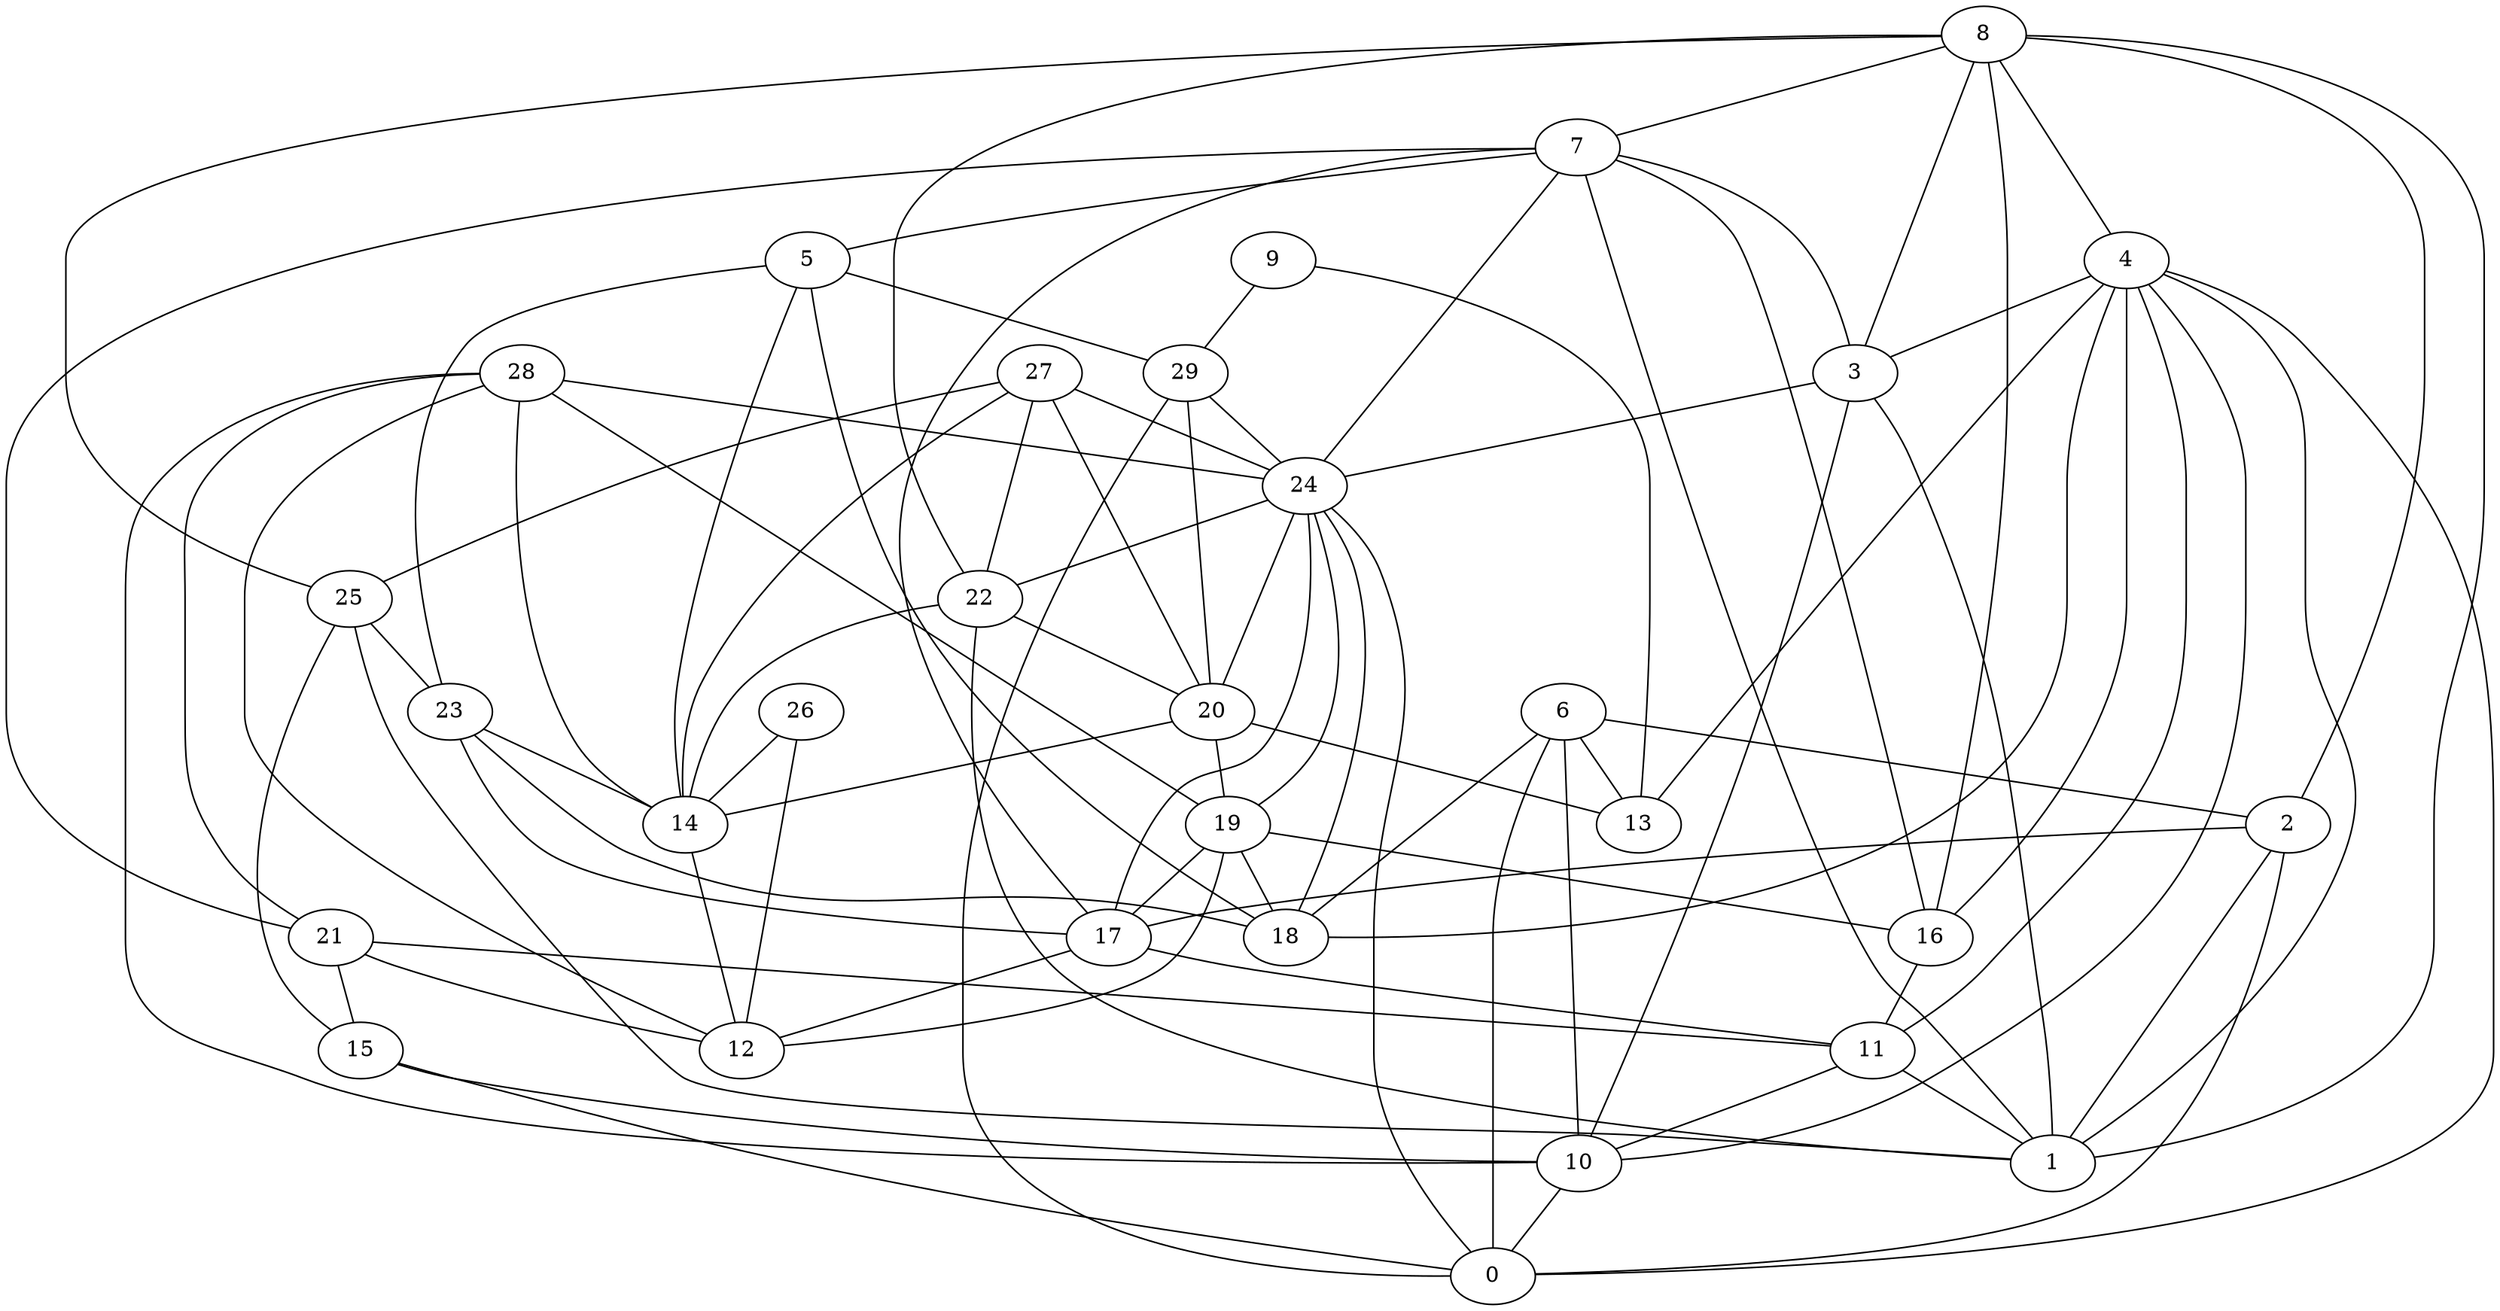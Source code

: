 digraph GG_graph {

subgraph G_graph {
edge [color = black]
"20" -> "13" [dir = none]
"20" -> "14" [dir = none]
"16" -> "11" [dir = none]
"22" -> "20" [dir = none]
"9" -> "13" [dir = none]
"9" -> "29" [dir = none]
"28" -> "14" [dir = none]
"28" -> "12" [dir = none]
"28" -> "24" [dir = none]
"28" -> "10" [dir = none]
"17" -> "11" [dir = none]
"17" -> "12" [dir = none]
"8" -> "4" [dir = none]
"8" -> "3" [dir = none]
"8" -> "22" [dir = none]
"8" -> "7" [dir = none]
"8" -> "16" [dir = none]
"26" -> "14" [dir = none]
"26" -> "12" [dir = none]
"7" -> "5" [dir = none]
"7" -> "1" [dir = none]
"7" -> "24" [dir = none]
"7" -> "17" [dir = none]
"10" -> "0" [dir = none]
"27" -> "24" [dir = none]
"27" -> "20" [dir = none]
"27" -> "14" [dir = none]
"27" -> "25" [dir = none]
"29" -> "0" [dir = none]
"29" -> "24" [dir = none]
"15" -> "0" [dir = none]
"15" -> "10" [dir = none]
"24" -> "20" [dir = none]
"24" -> "18" [dir = none]
"24" -> "17" [dir = none]
"24" -> "19" [dir = none]
"4" -> "3" [dir = none]
"4" -> "16" [dir = none]
"4" -> "10" [dir = none]
"4" -> "0" [dir = none]
"4" -> "13" [dir = none]
"3" -> "10" [dir = none]
"3" -> "24" [dir = none]
"3" -> "1" [dir = none]
"6" -> "18" [dir = none]
"6" -> "0" [dir = none]
"6" -> "10" [dir = none]
"19" -> "16" [dir = none]
"11" -> "1" [dir = none]
"25" -> "23" [dir = none]
"25" -> "15" [dir = none]
"2" -> "0" [dir = none]
"2" -> "17" [dir = none]
"2" -> "1" [dir = none]
"21" -> "12" [dir = none]
"21" -> "11" [dir = none]
"23" -> "17" [dir = none]
"5" -> "14" [dir = none]
"24" -> "22" [dir = none]
"11" -> "10" [dir = none]
"5" -> "29" [dir = none]
"6" -> "2" [dir = none]
"4" -> "1" [dir = none]
"24" -> "0" [dir = none]
"4" -> "18" [dir = none]
"23" -> "18" [dir = none]
"23" -> "14" [dir = none]
"25" -> "1" [dir = none]
"22" -> "1" [dir = none]
"8" -> "2" [dir = none]
"5" -> "18" [dir = none]
"19" -> "18" [dir = none]
"7" -> "3" [dir = none]
"27" -> "22" [dir = none]
"5" -> "23" [dir = none]
"7" -> "21" [dir = none]
"7" -> "16" [dir = none]
"28" -> "21" [dir = none]
"6" -> "13" [dir = none]
"22" -> "14" [dir = none]
"4" -> "11" [dir = none]
"8" -> "1" [dir = none]
"19" -> "12" [dir = none]
"14" -> "12" [dir = none]
"20" -> "19" [dir = none]
"8" -> "25" [dir = none]
"21" -> "15" [dir = none]
"29" -> "20" [dir = none]
"28" -> "19" [dir = none]
"19" -> "17" [dir = none]
}

}
